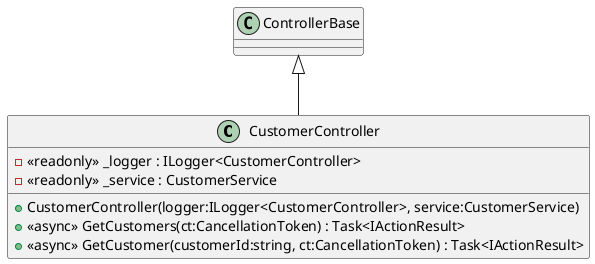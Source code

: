 @startuml CustomerControllers
class CustomerController {
    - <<readonly>> _logger : ILogger<CustomerController>
    - <<readonly>> _service : CustomerService
    + CustomerController(logger:ILogger<CustomerController>, service:CustomerService)
    + <<async>> GetCustomers(ct:CancellationToken) : Task<IActionResult>
    + <<async>> GetCustomer(customerId:string, ct:CancellationToken) : Task<IActionResult>
}
ControllerBase <|-- CustomerController
@enduml
